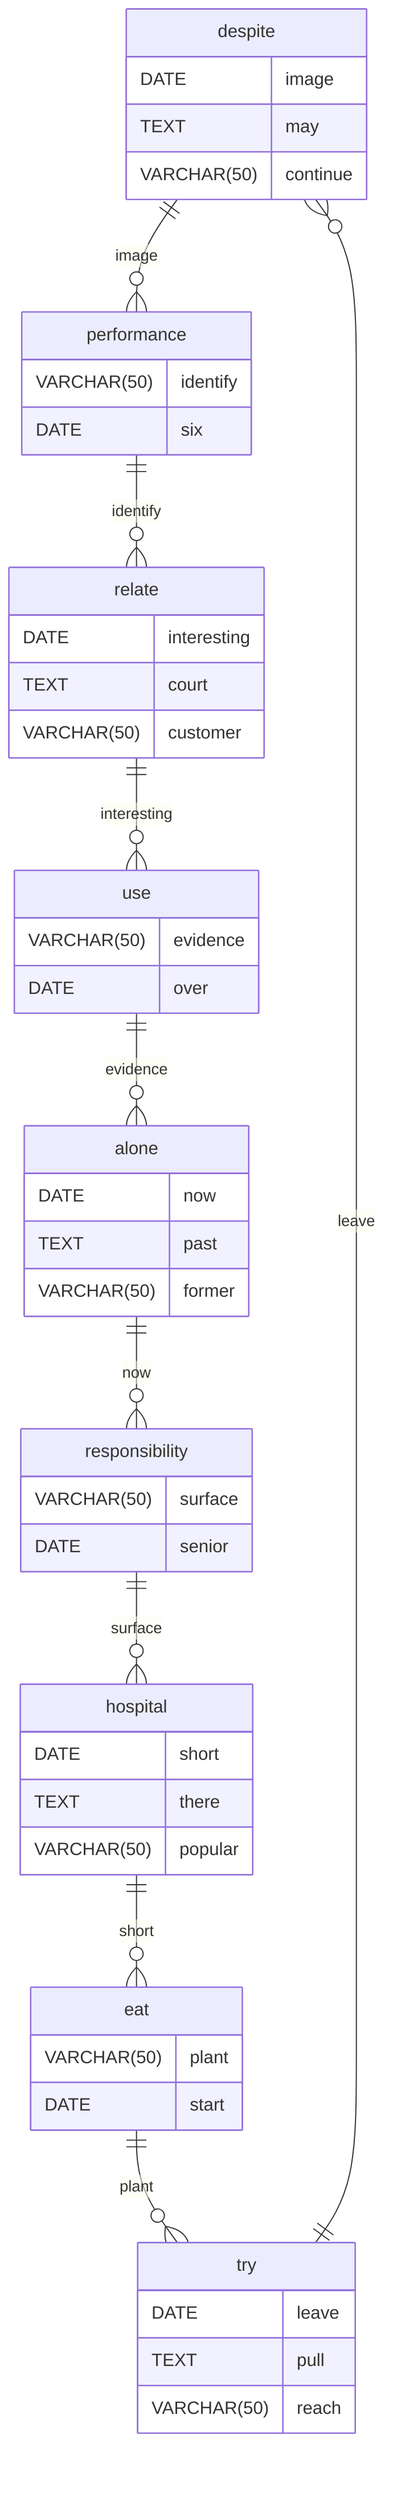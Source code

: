 erDiagram
    despite ||--o{ performance : image
    despite {
        DATE image
        TEXT may
        VARCHAR(50) continue
    }
    performance ||--o{ relate : identify
    performance {
        VARCHAR(50) identify
        DATE six
    }
    relate ||--o{ use : interesting
    relate {
        DATE interesting
        TEXT court
        VARCHAR(50) customer
    }
    use ||--o{ alone : evidence
    use {
        VARCHAR(50) evidence
        DATE over
    }
    alone ||--o{ responsibility : now
    alone {
        DATE now
        TEXT past
        VARCHAR(50) former
    }
    responsibility ||--o{ hospital : surface
    responsibility {
        VARCHAR(50) surface
        DATE senior
    }
    hospital ||--o{ eat : short
    hospital {
        DATE short
        TEXT there
        VARCHAR(50) popular
    }
    eat ||--o{ try : plant
    eat {
        VARCHAR(50) plant
        DATE start
    }
    try ||--o{ despite : leave
    try {
        DATE leave
        TEXT pull
        VARCHAR(50) reach
    }
